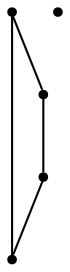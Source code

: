 graph {
  node [shape=point,comment="{\"directed\":false,\"doi\":\"10.1007/978-3-642-18469-7_2\",\"figure\":\"3 (2)\"}"]

  v0 [pos="1652.24780269126,759.430731797012"]
  v1 [pos="1635.0210363884196,778.425424729141"]
  v2 [pos="1611.7685606505468,787.4810541140841"]
  v3 [pos="1628.4365212736636,773.4913435094564"]
  v4 [pos="1558.2536585357193,749.4750080792"]

  v0 -- v1 [id="-4",pos="1652.24780269126,759.430731797012 1635.0210363884196,778.425424729141 1635.0210363884196,778.425424729141 1635.0210363884196,778.425424729141"]
  v2 -- v3 [id="-12",pos="1611.7685606505468,787.4810541140841 1622.1761096352993,780.1549030523745 1622.1761096352993,780.1549030523745 1622.1761096352993,780.1549030523745 1628.4365212736636,773.4913435094564 1628.4365212736636,773.4913435094564 1628.4365212736636,773.4913435094564"]
  v2 -- v1 [id="-13",pos="1611.7685606505468,787.4810541140841 1621.1002400802133,786.0307926199306 1621.1002400802133,786.0307926199306 1621.1002400802133,786.0307926199306 1635.0210363884196,778.425424729141 1635.0210363884196,778.425424729141 1635.0210363884196,778.425424729141"]
  v3 -- v0 [id="-16",pos="1628.4365212736636,773.4913435094564 1639.7155576860512,767.8279665000388 1639.7155576860512,767.8279665000388 1639.7155576860512,767.8279665000388 1652.24780269126,759.430731797012 1652.24780269126,759.430731797012 1652.24780269126,759.430731797012"]
}